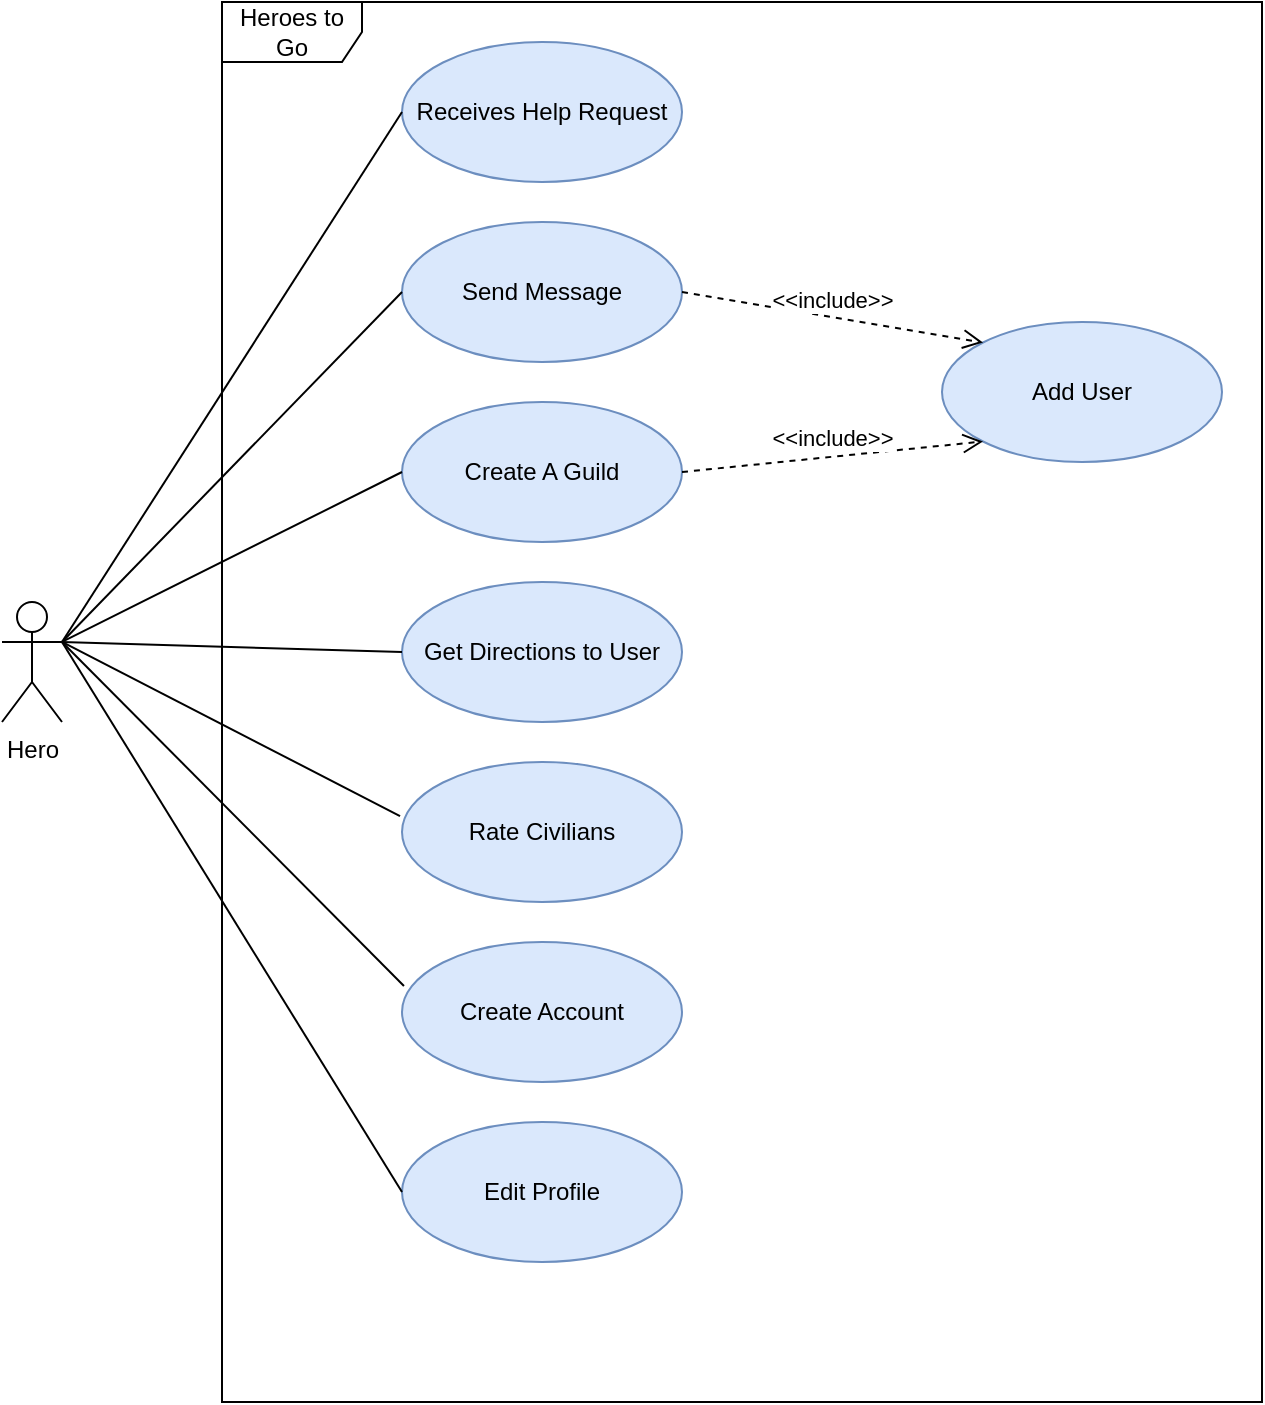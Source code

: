 <mxfile version="20.5.3" type="google"><diagram id="A8HjrJ4YgEVeWPCcl9YE" name="Page-1"><mxGraphModel grid="1" page="1" gridSize="10" guides="1" tooltips="1" connect="1" arrows="1" fold="1" pageScale="1" pageWidth="850" pageHeight="1100" math="0" shadow="0"><root><mxCell id="0"/><mxCell id="1" parent="0"/><mxCell id="w9F66CiVGIVXNCGiTyR3-1" value="Hero" style="shape=umlActor;verticalLabelPosition=bottom;verticalAlign=top;html=1;" vertex="1" parent="1"><mxGeometry x="30" y="400" width="30" height="60" as="geometry"/></mxCell><mxCell id="w9F66CiVGIVXNCGiTyR3-6" value="Heroes to Go" style="shape=umlFrame;whiteSpace=wrap;html=1;width=70;height=30;" vertex="1" parent="1"><mxGeometry x="140" y="100" width="520" height="700" as="geometry"/></mxCell><mxCell id="w9F66CiVGIVXNCGiTyR3-7" value="Receives Help Request" style="ellipse;whiteSpace=wrap;html=1;fillColor=#dae8fc;strokeColor=#6c8ebf;" vertex="1" parent="1"><mxGeometry x="230" y="120" width="140" height="70" as="geometry"/></mxCell><mxCell id="w9F66CiVGIVXNCGiTyR3-8" value="Send Message" style="ellipse;whiteSpace=wrap;html=1;fillColor=#dae8fc;strokeColor=#6c8ebf;" vertex="1" parent="1"><mxGeometry x="230" y="210" width="140" height="70" as="geometry"/></mxCell><mxCell id="w9F66CiVGIVXNCGiTyR3-9" value="Rate Civilians" style="ellipse;whiteSpace=wrap;html=1;fillColor=#dae8fc;strokeColor=#6c8ebf;" vertex="1" parent="1"><mxGeometry x="230" y="480" width="140" height="70" as="geometry"/></mxCell><mxCell id="w9F66CiVGIVXNCGiTyR3-10" value="Get Directions to User" style="ellipse;whiteSpace=wrap;html=1;fillColor=#dae8fc;strokeColor=#6c8ebf;" vertex="1" parent="1"><mxGeometry x="230" y="390" width="140" height="70" as="geometry"/></mxCell><mxCell id="w9F66CiVGIVXNCGiTyR3-14" value="Create Account" style="ellipse;whiteSpace=wrap;html=1;fillColor=#dae8fc;strokeColor=#6c8ebf;" vertex="1" parent="1"><mxGeometry x="230" y="570" width="140" height="70" as="geometry"/></mxCell><mxCell id="w9F66CiVGIVXNCGiTyR3-19" value="Edit Profile" style="ellipse;whiteSpace=wrap;html=1;fillColor=#dae8fc;strokeColor=#6c8ebf;" vertex="1" parent="1"><mxGeometry x="230" y="660" width="140" height="70" as="geometry"/></mxCell><mxCell id="R5v3b7myYwq5awReGz03-1" value="" style="endArrow=none;html=1;rounded=0;exitX=1;exitY=0.333;exitDx=0;exitDy=0;exitPerimeter=0;entryX=0;entryY=0.5;entryDx=0;entryDy=0;" edge="1" parent="1" source="w9F66CiVGIVXNCGiTyR3-1" target="w9F66CiVGIVXNCGiTyR3-7"><mxGeometry width="50" height="50" relative="1" as="geometry"><mxPoint x="60" y="370" as="sourcePoint"/><mxPoint x="110" y="320" as="targetPoint"/></mxGeometry></mxCell><mxCell id="R5v3b7myYwq5awReGz03-2" value="" style="endArrow=none;html=1;rounded=0;exitX=1;exitY=0.333;exitDx=0;exitDy=0;exitPerimeter=0;entryX=0;entryY=0.5;entryDx=0;entryDy=0;" edge="1" parent="1" source="w9F66CiVGIVXNCGiTyR3-1" target="w9F66CiVGIVXNCGiTyR3-8"><mxGeometry width="50" height="50" relative="1" as="geometry"><mxPoint x="90" y="470" as="sourcePoint"/><mxPoint x="140" y="420" as="targetPoint"/></mxGeometry></mxCell><mxCell id="R5v3b7myYwq5awReGz03-5" value="" style="endArrow=none;html=1;rounded=0;exitX=1;exitY=0.333;exitDx=0;exitDy=0;exitPerimeter=0;entryX=0.007;entryY=0.314;entryDx=0;entryDy=0;entryPerimeter=0;" edge="1" parent="1" source="w9F66CiVGIVXNCGiTyR3-1" target="w9F66CiVGIVXNCGiTyR3-14"><mxGeometry width="50" height="50" relative="1" as="geometry"><mxPoint x="60" y="610" as="sourcePoint"/><mxPoint x="200" y="550" as="targetPoint"/></mxGeometry></mxCell><mxCell id="R5v3b7myYwq5awReGz03-6" value="" style="endArrow=none;html=1;rounded=0;exitX=1;exitY=0.333;exitDx=0;exitDy=0;exitPerimeter=0;entryX=0;entryY=0.5;entryDx=0;entryDy=0;" edge="1" parent="1" source="w9F66CiVGIVXNCGiTyR3-1" target="w9F66CiVGIVXNCGiTyR3-19"><mxGeometry width="50" height="50" relative="1" as="geometry"><mxPoint x="60" y="650" as="sourcePoint"/><mxPoint x="110" y="600" as="targetPoint"/></mxGeometry></mxCell><mxCell id="bn47XYogQGaVBWevYQ3h-1" value="Create A Guild" style="ellipse;whiteSpace=wrap;html=1;fillColor=#dae8fc;strokeColor=#6c8ebf;" vertex="1" parent="1"><mxGeometry x="230" y="300" width="140" height="70" as="geometry"/></mxCell><mxCell id="bn47XYogQGaVBWevYQ3h-2" value="Add User" style="ellipse;whiteSpace=wrap;html=1;fillColor=#dae8fc;strokeColor=#6c8ebf;" vertex="1" parent="1"><mxGeometry x="500" y="260" width="140" height="70" as="geometry"/></mxCell><mxCell id="bn47XYogQGaVBWevYQ3h-3" value="" style="endArrow=none;html=1;rounded=0;exitX=1;exitY=0.333;exitDx=0;exitDy=0;exitPerimeter=0;entryX=-0.007;entryY=0.386;entryDx=0;entryDy=0;entryPerimeter=0;" edge="1" parent="1" source="w9F66CiVGIVXNCGiTyR3-1" target="w9F66CiVGIVXNCGiTyR3-9"><mxGeometry width="50" height="50" relative="1" as="geometry"><mxPoint x="170" y="460" as="sourcePoint"/><mxPoint x="220" y="410" as="targetPoint"/></mxGeometry></mxCell><mxCell id="bn47XYogQGaVBWevYQ3h-4" value="" style="endArrow=none;html=1;rounded=0;exitX=1;exitY=0.333;exitDx=0;exitDy=0;exitPerimeter=0;entryX=0;entryY=0.5;entryDx=0;entryDy=0;" edge="1" parent="1" source="w9F66CiVGIVXNCGiTyR3-1" target="w9F66CiVGIVXNCGiTyR3-10"><mxGeometry width="50" height="50" relative="1" as="geometry"><mxPoint x="160" y="440" as="sourcePoint"/><mxPoint x="210" y="390" as="targetPoint"/></mxGeometry></mxCell><mxCell id="bn47XYogQGaVBWevYQ3h-5" value="" style="endArrow=none;html=1;rounded=0;exitX=1;exitY=0.333;exitDx=0;exitDy=0;exitPerimeter=0;entryX=0;entryY=0.5;entryDx=0;entryDy=0;" edge="1" parent="1" source="w9F66CiVGIVXNCGiTyR3-1" target="bn47XYogQGaVBWevYQ3h-1"><mxGeometry width="50" height="50" relative="1" as="geometry"><mxPoint x="170" y="390" as="sourcePoint"/><mxPoint x="220" y="340" as="targetPoint"/></mxGeometry></mxCell><mxCell id="bn47XYogQGaVBWevYQ3h-6" value="&amp;lt;&amp;lt;include&amp;gt;&amp;gt;" style="html=1;verticalAlign=bottom;endArrow=open;dashed=1;endSize=8;rounded=0;exitX=1;exitY=0.5;exitDx=0;exitDy=0;entryX=0;entryY=0;entryDx=0;entryDy=0;" edge="1" parent="1" source="w9F66CiVGIVXNCGiTyR3-8" target="bn47XYogQGaVBWevYQ3h-2"><mxGeometry relative="1" as="geometry"><mxPoint x="590" y="560" as="sourcePoint"/><mxPoint x="510" y="560" as="targetPoint"/></mxGeometry></mxCell><mxCell id="bn47XYogQGaVBWevYQ3h-7" value="&amp;lt;&amp;lt;include&amp;gt;&amp;gt;" style="html=1;verticalAlign=bottom;endArrow=open;dashed=1;endSize=8;rounded=0;exitX=1;exitY=0.5;exitDx=0;exitDy=0;entryX=0;entryY=1;entryDx=0;entryDy=0;" edge="1" parent="1" source="bn47XYogQGaVBWevYQ3h-1" target="bn47XYogQGaVBWevYQ3h-2"><mxGeometry relative="1" as="geometry"><mxPoint x="560" y="410" as="sourcePoint"/><mxPoint x="480" y="410" as="targetPoint"/></mxGeometry></mxCell></root></mxGraphModel></diagram></mxfile>